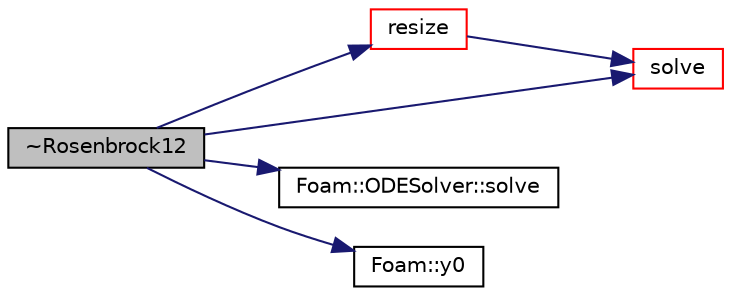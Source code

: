 digraph "~Rosenbrock12"
{
  bgcolor="transparent";
  edge [fontname="Helvetica",fontsize="10",labelfontname="Helvetica",labelfontsize="10"];
  node [fontname="Helvetica",fontsize="10",shape=record];
  rankdir="LR";
  Node2 [label="~Rosenbrock12",height=0.2,width=0.4,color="black", fillcolor="grey75", style="filled", fontcolor="black"];
  Node2 -> Node3 [color="midnightblue",fontsize="10",style="solid",fontname="Helvetica"];
  Node3 [label="resize",height=0.2,width=0.4,color="red",URL="$a26717.html#a6f8c40b3cee982c73152b661f079e3c4",tooltip="Resize the ODE solver. "];
  Node3 -> Node59 [color="midnightblue",fontsize="10",style="solid",fontname="Helvetica"];
  Node59 [label="solve",height=0.2,width=0.4,color="red",URL="$a26717.html#ab251311d21daf700b24723afe0ef21e0",tooltip="Solve a single step dx and return the error. "];
  Node2 -> Node59 [color="midnightblue",fontsize="10",style="solid",fontname="Helvetica"];
  Node2 -> Node54 [color="midnightblue",fontsize="10",style="solid",fontname="Helvetica"];
  Node54 [label="Foam::ODESolver::solve",height=0.2,width=0.4,color="black",URL="$a26689.html#af8a10009f468a3db8d07f3d8d92e10cb",tooltip="Solve the ODE system as far as possible upto dxTry. "];
  Node2 -> Node70 [color="midnightblue",fontsize="10",style="solid",fontname="Helvetica"];
  Node70 [label="Foam::y0",height=0.2,width=0.4,color="black",URL="$a21851.html#a30cc5927b23ad62902bfeab8cc64ef1b"];
}
